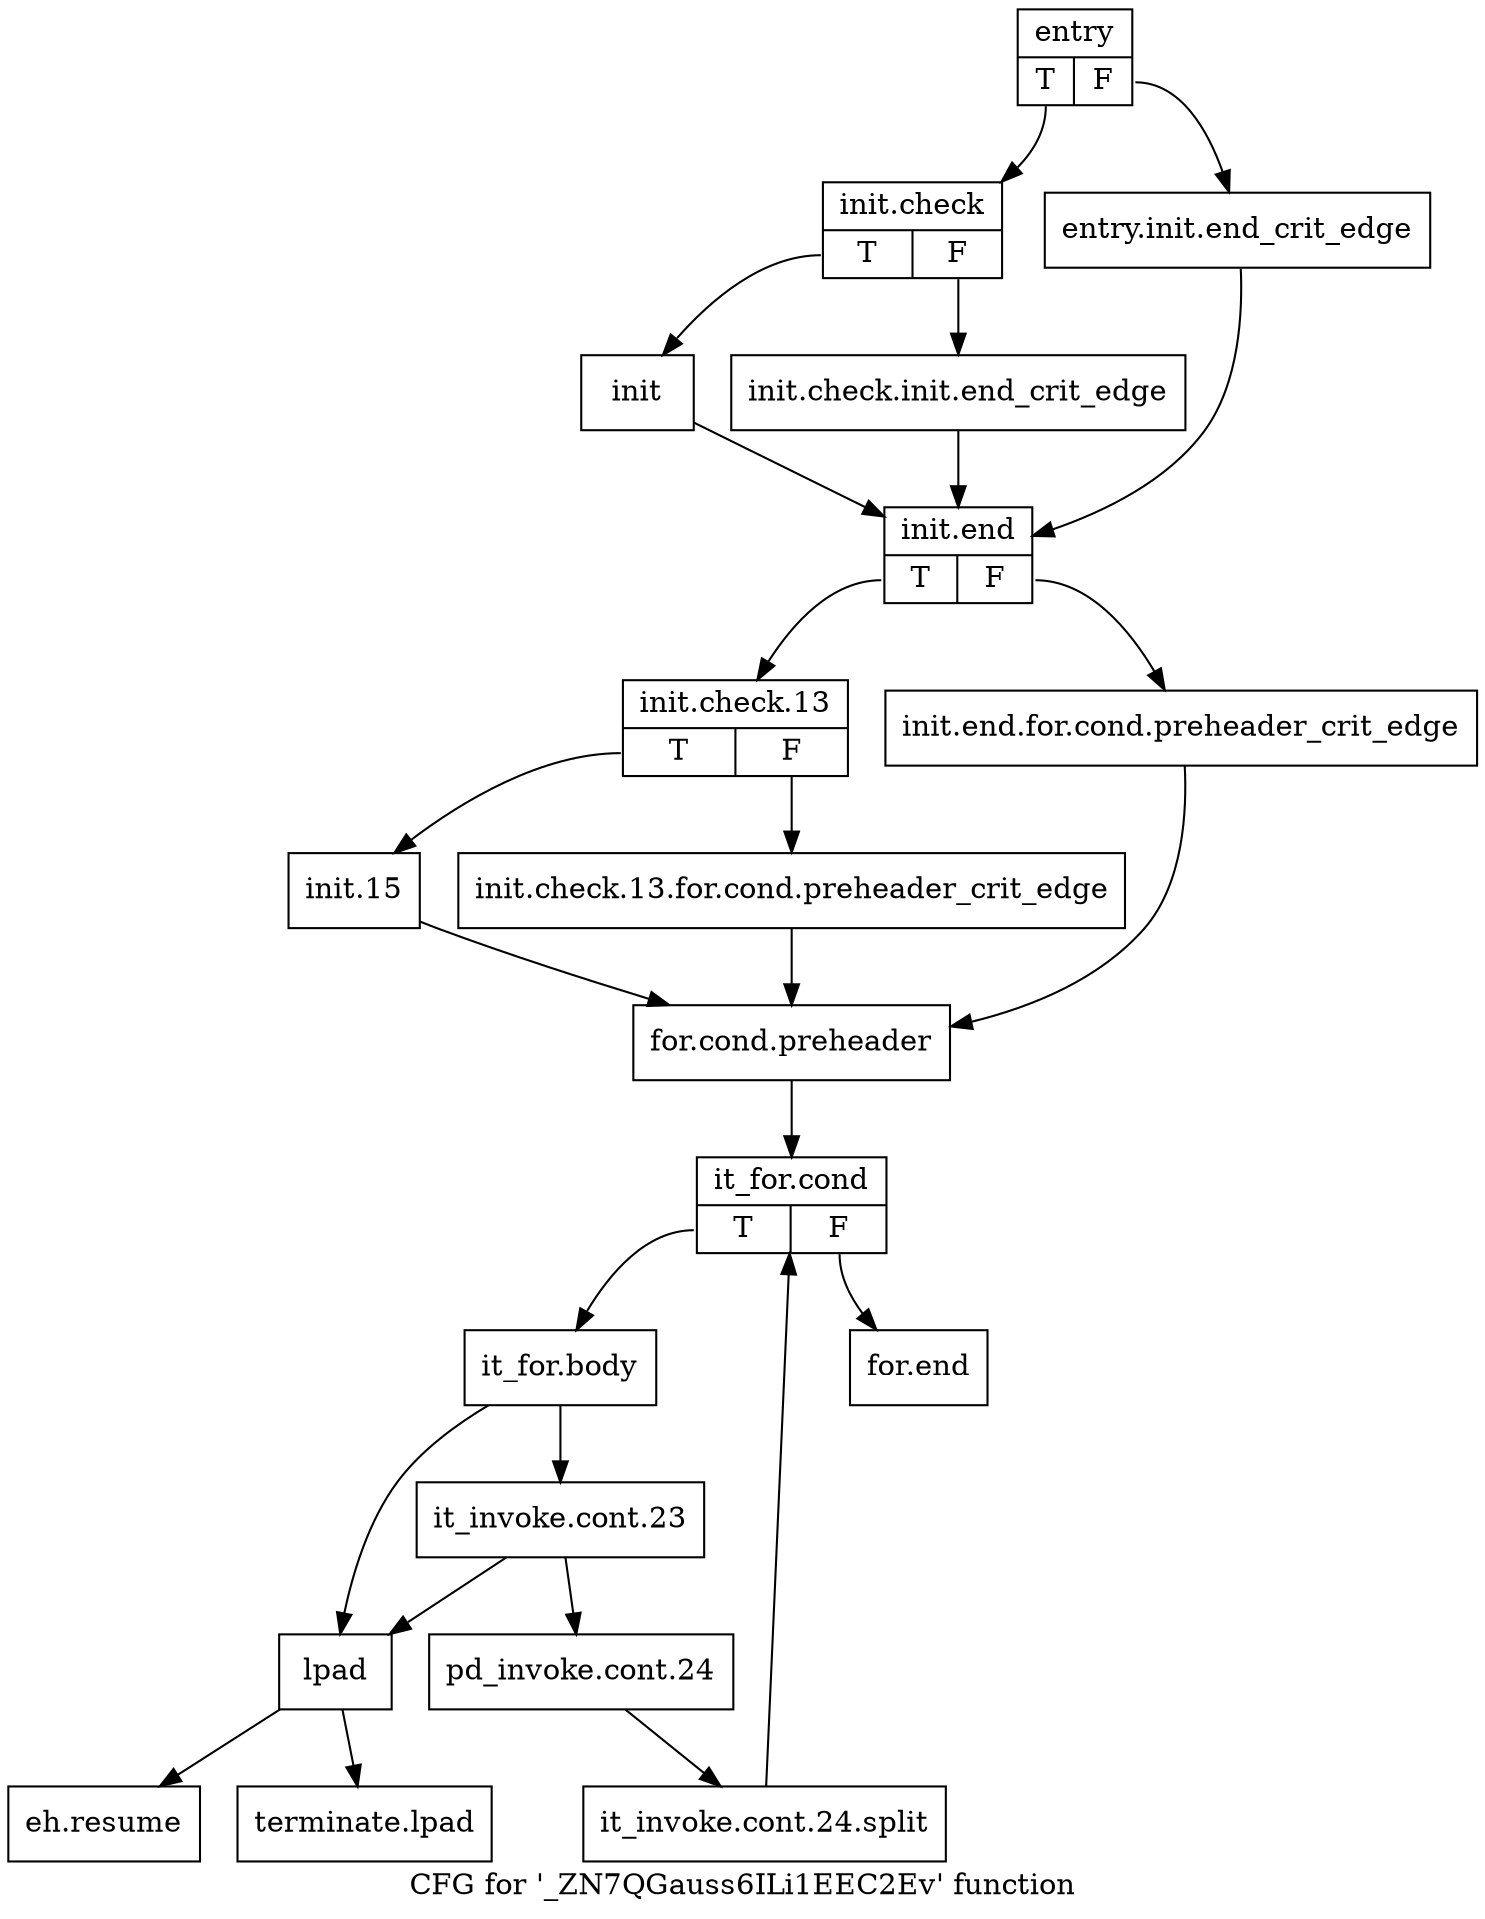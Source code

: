 digraph "CFG for '_ZN7QGauss6ILi1EEC2Ev' function" {
	label="CFG for '_ZN7QGauss6ILi1EEC2Ev' function";

	Node0x6f42480 [shape=record,label="{entry|{<s0>T|<s1>F}}"];
	Node0x6f42480:s0 -> Node0x6f42520;
	Node0x6f42480:s1 -> Node0x6f424d0;
	Node0x6f424d0 [shape=record,label="{entry.init.end_crit_edge}"];
	Node0x6f424d0 -> Node0x6f43680;
	Node0x6f42520 [shape=record,label="{init.check|{<s0>T|<s1>F}}"];
	Node0x6f42520:s0 -> Node0x6f43630;
	Node0x6f42520:s1 -> Node0x6f42570;
	Node0x6f42570 [shape=record,label="{init.check.init.end_crit_edge}"];
	Node0x6f42570 -> Node0x6f43680;
	Node0x6f43630 [shape=record,label="{init}"];
	Node0x6f43630 -> Node0x6f43680;
	Node0x6f43680 [shape=record,label="{init.end|{<s0>T|<s1>F}}"];
	Node0x6f43680:s0 -> Node0x6f43720;
	Node0x6f43680:s1 -> Node0x6f436d0;
	Node0x6f436d0 [shape=record,label="{init.end.for.cond.preheader_crit_edge}"];
	Node0x6f436d0 -> Node0x6f43810;
	Node0x6f43720 [shape=record,label="{init.check.13|{<s0>T|<s1>F}}"];
	Node0x6f43720:s0 -> Node0x6f437c0;
	Node0x6f43720:s1 -> Node0x6f43770;
	Node0x6f43770 [shape=record,label="{init.check.13.for.cond.preheader_crit_edge}"];
	Node0x6f43770 -> Node0x6f43810;
	Node0x6f437c0 [shape=record,label="{init.15}"];
	Node0x6f437c0 -> Node0x6f43810;
	Node0x6f43810 [shape=record,label="{for.cond.preheader}"];
	Node0x6f43810 -> Node0x6f43860;
	Node0x6f43860 [shape=record,label="{it_for.cond|{<s0>T|<s1>F}}"];
	Node0x6f43860:s0 -> Node0x6f438b0;
	Node0x6f43860:s1 -> Node0x6f439f0;
	Node0x6f438b0 [shape=record,label="{it_for.body}"];
	Node0x6f438b0 -> Node0x6f43900;
	Node0x6f438b0 -> Node0x6f439a0;
	Node0x6f43900 [shape=record,label="{it_invoke.cont.23}"];
	Node0x6f43900 -> Node0x6f43950;
	Node0x6f43900 -> Node0x6f439a0;
	Node0x6f43950 [shape=record,label="{pd_invoke.cont.24}"];
	Node0x6f43950 -> Node0xb09fa90;
	Node0xb09fa90 [shape=record,label="{it_invoke.cont.24.split}"];
	Node0xb09fa90 -> Node0x6f43860;
	Node0x6f439a0 [shape=record,label="{lpad}"];
	Node0x6f439a0 -> Node0x6f43a40;
	Node0x6f439a0 -> Node0x6f43a90;
	Node0x6f439f0 [shape=record,label="{for.end}"];
	Node0x6f43a40 [shape=record,label="{eh.resume}"];
	Node0x6f43a90 [shape=record,label="{terminate.lpad}"];
}
